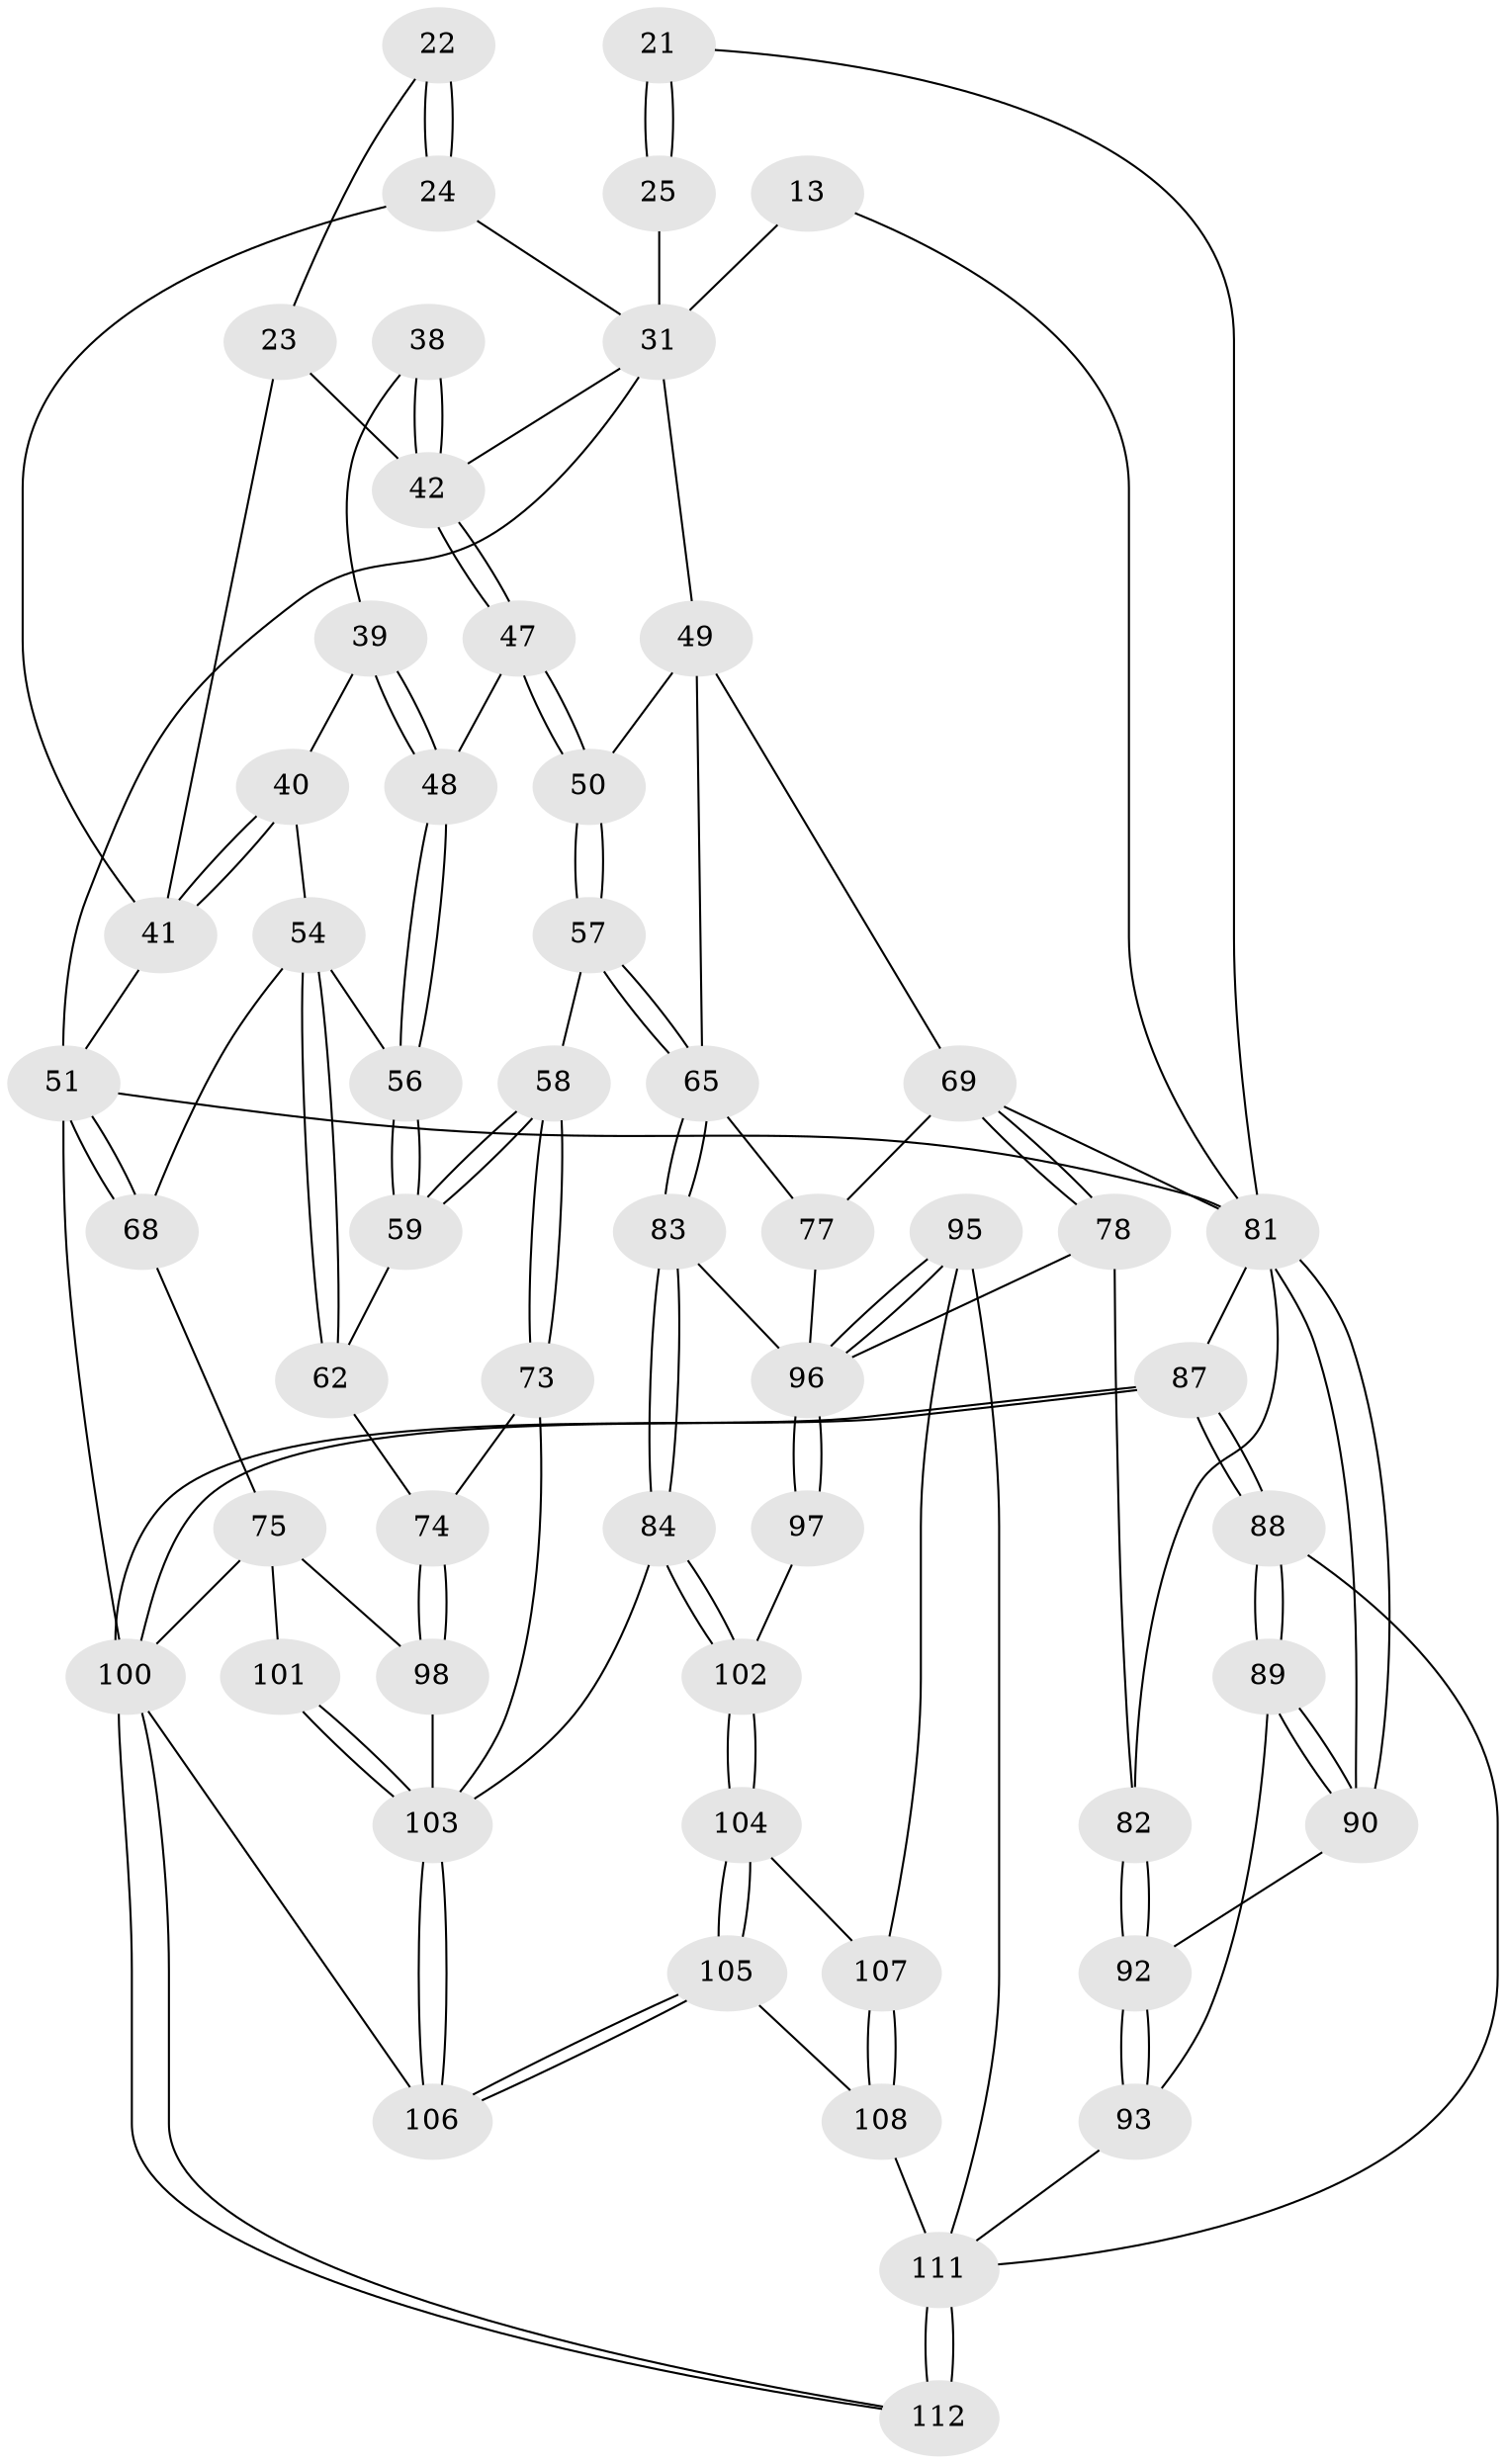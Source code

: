 // original degree distribution, {3: 0.026785714285714284, 6: 0.21428571428571427, 5: 0.5446428571428571, 4: 0.21428571428571427}
// Generated by graph-tools (version 1.1) at 2025/01/03/09/25 05:01:39]
// undirected, 56 vertices, 129 edges
graph export_dot {
graph [start="1"]
  node [color=gray90,style=filled];
  13 [pos="+0.8942624465283167+0.07591231215669544"];
  21 [pos="+0.8551023356292314+0.20702911888531203"];
  22 [pos="+0.465084831408583+0.17609210777664142"];
  23 [pos="+0.4284249186515453+0.1538414926564878",super="+16"];
  24 [pos="+0.492936779652527+0.2015605506680995",super="+9+10"];
  25 [pos="+0.7850239714936701+0.2990848842279251",super="+18+17"];
  31 [pos="+0.5649902815870722+0.30462076765874513",super="+27+28+19"];
  38 [pos="+0.2873239144561111+0.28109758181556427"];
  39 [pos="+0.2308623311304079+0.34590523202702056"];
  40 [pos="+0.15552834857668146+0.36914398207654503"];
  41 [pos="+0.1384238175810598+0.3568188196230053",super="+14+5+6+11"];
  42 [pos="+0.37884193913486675+0.3768796144196572",super="+32+29+30"];
  47 [pos="+0.37518809853098517+0.39888045998950544"];
  48 [pos="+0.3301636257257995+0.42838829364661285"];
  49 [pos="+0.48458024683279866+0.45468919201023306",super="+46+45+36"];
  50 [pos="+0.4537668583276094+0.45418447130485506"];
  51 [pos="+0+0.4894515128025771",super="+44+43+37"];
  54 [pos="+0.16233552084133968+0.5089080960672563",super="+53"];
  56 [pos="+0.31636794911850663+0.4563298828586951"];
  57 [pos="+0.370015886886955+0.5777963674393313"];
  58 [pos="+0.3335774405693249+0.5631058060251872"];
  59 [pos="+0.30450046473863934+0.5172009154773091"];
  62 [pos="+0.1638542529443792+0.5109244358205728"];
  65 [pos="+0.4547591360701031+0.6675852118030698",super="+64+63"];
  68 [pos="+0+0.5967165438715817",super="+55"];
  69 [pos="+0.7167636928046234+0.6158458011947936",super="+35+66"];
  73 [pos="+0.22348722048874536+0.6658118973526946"];
  74 [pos="+0.20360205084309968+0.6624421784705947",super="+70"];
  75 [pos="+0+0.8005505424638085",super="+72"];
  77 [pos="+0.5886621614292067+0.5985043176172431",super="+67"];
  78 [pos="+0.7312003057962627+0.647669950989952"];
  81 [pos="+0.9109473050503031+0.51790435261232",super="+61+34+33"];
  82 [pos="+0.7658458069043179+0.6465692405738949"];
  83 [pos="+0.45438360815365025+0.6746975428723783"];
  84 [pos="+0.44042305937218085+0.7376974265807104"];
  87 [pos="+1+0.9663002448688269"];
  88 [pos="+1+0.8400856713622614"];
  89 [pos="+0.9741953035014813+0.81379087783852"];
  90 [pos="+0.908367369372656+0.637247520210644"];
  92 [pos="+0.8166072480300862+0.7005851266239249"];
  93 [pos="+0.8274639982045358+0.7952642967851883"];
  95 [pos="+0.7017073339141452+0.823418329551375"];
  96 [pos="+0.7001608979614179+0.8202843457019074",super="+80+91"];
  97 [pos="+0.6209256281060286+0.7715887621190729"];
  98 [pos="+0.15145368366241077+0.690839855765519",super="+71"];
  100 [pos="+1+1",super="+76"];
  101 [pos="+0.1773713229988791+0.8672520214583006"];
  102 [pos="+0.44320035346407843+0.7420025705303609"];
  103 [pos="+0.3015683461928971+1",super="+85+86+99"];
  104 [pos="+0.4608661260497467+0.8107285510518683"];
  105 [pos="+0.38187008688102686+1"];
  106 [pos="+0.30953506391050095+1"];
  107 [pos="+0.5645561426844007+0.8625256677502869"];
  108 [pos="+0.5554485463962259+1"];
  111 [pos="+0.8513871049338617+0.9293180037750395",super="+110"];
  112 [pos="+1+1"];
  13 -- 81;
  13 -- 31 [weight=2];
  21 -- 25 [weight=2];
  21 -- 25;
  21 -- 81;
  22 -- 23;
  22 -- 24 [weight=2];
  22 -- 24;
  23 -- 42 [weight=2];
  23 -- 41 [weight=2];
  24 -- 41;
  24 -- 31 [weight=2];
  25 -- 31 [weight=3];
  31 -- 49 [weight=2];
  31 -- 42;
  31 -- 51;
  38 -- 39;
  38 -- 42 [weight=2];
  38 -- 42;
  39 -- 40;
  39 -- 48;
  39 -- 48;
  40 -- 41;
  40 -- 41;
  40 -- 54;
  41 -- 51 [weight=2];
  42 -- 47;
  42 -- 47;
  47 -- 48;
  47 -- 50;
  47 -- 50;
  48 -- 56;
  48 -- 56;
  49 -- 50;
  49 -- 69 [weight=2];
  49 -- 65;
  50 -- 57;
  50 -- 57;
  51 -- 68 [weight=2];
  51 -- 68;
  51 -- 100 [weight=2];
  51 -- 81 [weight=2];
  54 -- 62;
  54 -- 62;
  54 -- 68;
  54 -- 56;
  56 -- 59;
  56 -- 59;
  57 -- 58;
  57 -- 65;
  57 -- 65;
  58 -- 59;
  58 -- 59;
  58 -- 73;
  58 -- 73;
  59 -- 62;
  62 -- 74;
  65 -- 83;
  65 -- 83;
  65 -- 77 [weight=2];
  68 -- 75;
  69 -- 78;
  69 -- 78;
  69 -- 77;
  69 -- 81;
  73 -- 74;
  73 -- 103;
  74 -- 98 [weight=2];
  74 -- 98;
  75 -- 101;
  75 -- 100;
  75 -- 98;
  77 -- 96;
  78 -- 82;
  78 -- 96;
  81 -- 82;
  81 -- 90;
  81 -- 90;
  81 -- 87;
  82 -- 92;
  82 -- 92;
  83 -- 84;
  83 -- 84;
  83 -- 96;
  84 -- 102;
  84 -- 102;
  84 -- 103;
  87 -- 88;
  87 -- 88;
  87 -- 100;
  87 -- 100;
  88 -- 89;
  88 -- 89;
  88 -- 111;
  89 -- 90;
  89 -- 90;
  89 -- 93;
  90 -- 92;
  92 -- 93;
  92 -- 93;
  93 -- 111;
  95 -- 96;
  95 -- 96;
  95 -- 107;
  95 -- 111;
  96 -- 97 [weight=2];
  96 -- 97;
  97 -- 102;
  98 -- 103;
  100 -- 112;
  100 -- 112;
  100 -- 106;
  101 -- 103 [weight=2];
  101 -- 103;
  102 -- 104;
  102 -- 104;
  103 -- 106;
  103 -- 106;
  104 -- 105;
  104 -- 105;
  104 -- 107;
  105 -- 106;
  105 -- 106;
  105 -- 108;
  107 -- 108;
  107 -- 108;
  108 -- 111;
  111 -- 112 [weight=2];
  111 -- 112;
}
